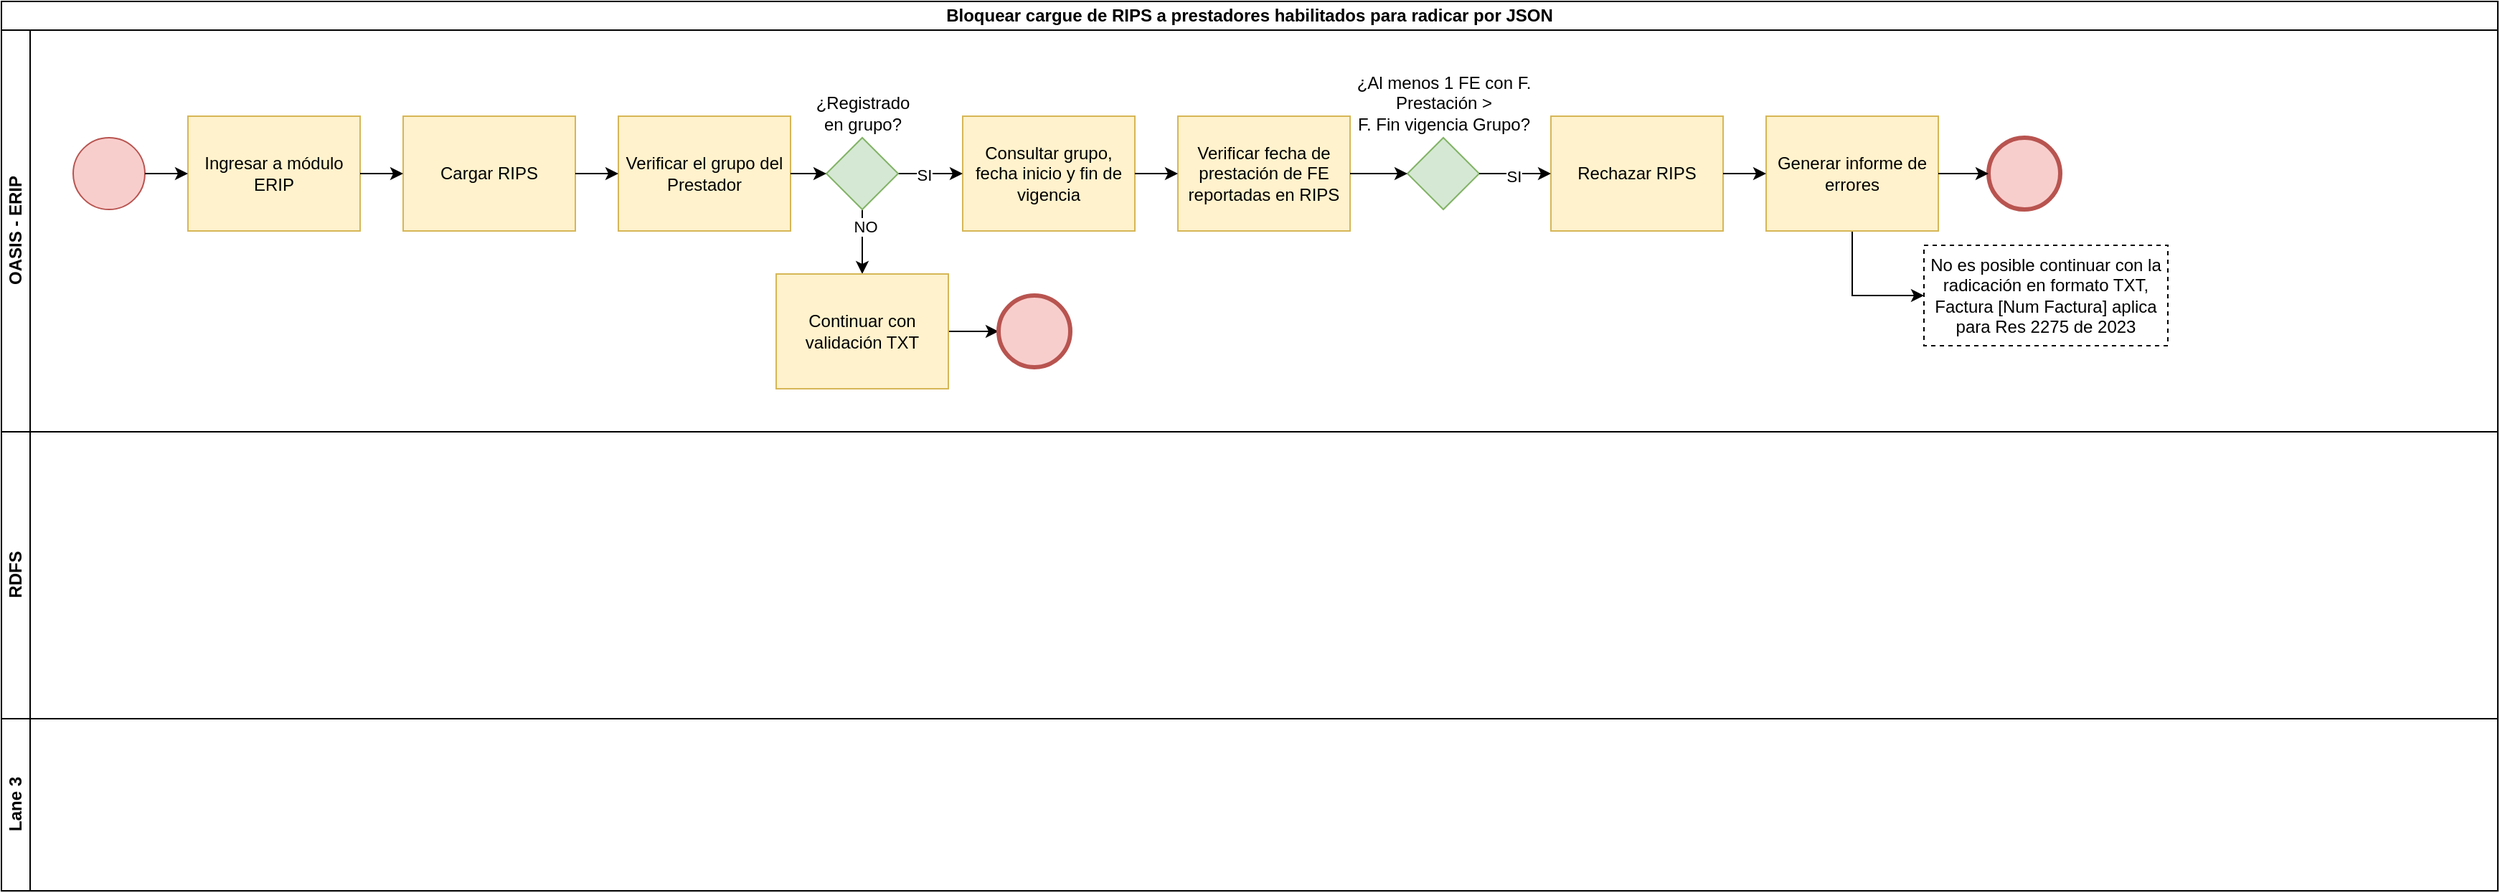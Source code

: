 <mxfile version="26.0.11">
  <diagram name="Página-1" id="IzcBNpV-TcDbyqbWDkPF">
    <mxGraphModel dx="1434" dy="746" grid="1" gridSize="10" guides="1" tooltips="1" connect="1" arrows="1" fold="1" page="1" pageScale="1" pageWidth="2910" pageHeight="1030" math="0" shadow="0">
      <root>
        <mxCell id="0" />
        <mxCell id="1" parent="0" />
        <mxCell id="76ABHnYeCyXwxMc0oEed-1" value="Bloquear cargue de RIPS a prestadores habilitados para radicar por JSON" style="swimlane;html=1;childLayout=stackLayout;resizeParent=1;resizeParentMax=0;horizontal=1;startSize=20;horizontalStack=0;whiteSpace=wrap;" vertex="1" parent="1">
          <mxGeometry x="130" y="80" width="1740" height="620" as="geometry" />
        </mxCell>
        <mxCell id="76ABHnYeCyXwxMc0oEed-2" value="OASIS - ERIP" style="swimlane;html=1;startSize=20;horizontal=0;" vertex="1" parent="76ABHnYeCyXwxMc0oEed-1">
          <mxGeometry y="20" width="1740" height="280" as="geometry" />
        </mxCell>
        <mxCell id="76ABHnYeCyXwxMc0oEed-5" value="" style="points=[[0.145,0.145,0],[0.5,0,0],[0.855,0.145,0],[1,0.5,0],[0.855,0.855,0],[0.5,1,0],[0.145,0.855,0],[0,0.5,0]];shape=mxgraph.bpmn.event;html=1;verticalLabelPosition=bottom;labelBackgroundColor=#ffffff;verticalAlign=top;align=center;perimeter=ellipsePerimeter;outlineConnect=0;aspect=fixed;outline=standard;symbol=general;fillColor=#f8cecc;strokeColor=#b85450;" vertex="1" parent="76ABHnYeCyXwxMc0oEed-2">
          <mxGeometry x="50" y="75" width="50" height="50" as="geometry" />
        </mxCell>
        <mxCell id="76ABHnYeCyXwxMc0oEed-7" value="Ingresar a módulo ERIP" style="points=[[0.25,0,0],[0.5,0,0],[0.75,0,0],[1,0.25,0],[1,0.5,0],[1,0.75,0],[0.75,1,0],[0.5,1,0],[0.25,1,0],[0,0.75,0],[0,0.5,0],[0,0.25,0]];shape=mxgraph.bpmn.task2;whiteSpace=wrap;rectStyle=rounded;size=10;html=1;container=1;expand=0;collapsible=0;taskMarker=user;fillColor=#fff2cc;strokeColor=#d6b656;" vertex="1" parent="76ABHnYeCyXwxMc0oEed-2">
          <mxGeometry x="130" y="60" width="120" height="80" as="geometry" />
        </mxCell>
        <mxCell id="76ABHnYeCyXwxMc0oEed-6" style="edgeStyle=orthogonalEdgeStyle;rounded=0;orthogonalLoop=1;jettySize=auto;html=1;" edge="1" parent="76ABHnYeCyXwxMc0oEed-2" source="76ABHnYeCyXwxMc0oEed-5" target="76ABHnYeCyXwxMc0oEed-7">
          <mxGeometry relative="1" as="geometry">
            <mxPoint x="170" y="100" as="targetPoint" />
          </mxGeometry>
        </mxCell>
        <mxCell id="76ABHnYeCyXwxMc0oEed-9" value="Cargar RIPS" style="points=[[0.25,0,0],[0.5,0,0],[0.75,0,0],[1,0.25,0],[1,0.5,0],[1,0.75,0],[0.75,1,0],[0.5,1,0],[0.25,1,0],[0,0.75,0],[0,0.5,0],[0,0.25,0]];shape=mxgraph.bpmn.task2;whiteSpace=wrap;rectStyle=rounded;size=10;html=1;container=1;expand=0;collapsible=0;taskMarker=user;fillColor=#fff2cc;strokeColor=#d6b656;" vertex="1" parent="76ABHnYeCyXwxMc0oEed-2">
          <mxGeometry x="280" y="60" width="120" height="80" as="geometry" />
        </mxCell>
        <mxCell id="76ABHnYeCyXwxMc0oEed-8" style="edgeStyle=orthogonalEdgeStyle;rounded=0;orthogonalLoop=1;jettySize=auto;html=1;" edge="1" parent="76ABHnYeCyXwxMc0oEed-2" source="76ABHnYeCyXwxMc0oEed-7" target="76ABHnYeCyXwxMc0oEed-9">
          <mxGeometry relative="1" as="geometry">
            <mxPoint x="300" y="100" as="targetPoint" />
          </mxGeometry>
        </mxCell>
        <mxCell id="76ABHnYeCyXwxMc0oEed-11" value="Verificar el grupo del Prestador" style="points=[[0.25,0,0],[0.5,0,0],[0.75,0,0],[1,0.25,0],[1,0.5,0],[1,0.75,0],[0.75,1,0],[0.5,1,0],[0.25,1,0],[0,0.75,0],[0,0.5,0],[0,0.25,0]];shape=mxgraph.bpmn.task2;whiteSpace=wrap;rectStyle=rounded;size=10;html=1;container=1;expand=0;collapsible=0;taskMarker=script;fillColor=#fff2cc;strokeColor=#d6b656;" vertex="1" parent="76ABHnYeCyXwxMc0oEed-2">
          <mxGeometry x="430" y="60" width="120" height="80" as="geometry" />
        </mxCell>
        <mxCell id="76ABHnYeCyXwxMc0oEed-10" style="edgeStyle=orthogonalEdgeStyle;rounded=0;orthogonalLoop=1;jettySize=auto;html=1;" edge="1" parent="76ABHnYeCyXwxMc0oEed-2" source="76ABHnYeCyXwxMc0oEed-9" target="76ABHnYeCyXwxMc0oEed-11">
          <mxGeometry relative="1" as="geometry">
            <mxPoint x="440" y="100" as="targetPoint" />
          </mxGeometry>
        </mxCell>
        <mxCell id="76ABHnYeCyXwxMc0oEed-15" value="Consultar grupo, fecha inicio y fin de vigencia" style="points=[[0.25,0,0],[0.5,0,0],[0.75,0,0],[1,0.25,0],[1,0.5,0],[1,0.75,0],[0.75,1,0],[0.5,1,0],[0.25,1,0],[0,0.75,0],[0,0.5,0],[0,0.25,0]];shape=mxgraph.bpmn.task2;whiteSpace=wrap;rectStyle=rounded;size=10;html=1;container=1;expand=0;collapsible=0;taskMarker=script;fillColor=#fff2cc;strokeColor=#d6b656;" vertex="1" parent="76ABHnYeCyXwxMc0oEed-2">
          <mxGeometry x="670" y="60" width="120" height="80" as="geometry" />
        </mxCell>
        <mxCell id="76ABHnYeCyXwxMc0oEed-22" value="Verificar fecha de prestación de FE reportadas en RIPS" style="points=[[0.25,0,0],[0.5,0,0],[0.75,0,0],[1,0.25,0],[1,0.5,0],[1,0.75,0],[0.75,1,0],[0.5,1,0],[0.25,1,0],[0,0.75,0],[0,0.5,0],[0,0.25,0]];shape=mxgraph.bpmn.task2;whiteSpace=wrap;rectStyle=rounded;size=10;html=1;container=1;expand=0;collapsible=0;taskMarker=script;fillColor=#fff2cc;strokeColor=#d6b656;" vertex="1" parent="76ABHnYeCyXwxMc0oEed-2">
          <mxGeometry x="820" y="60" width="120" height="80" as="geometry" />
        </mxCell>
        <mxCell id="76ABHnYeCyXwxMc0oEed-21" style="edgeStyle=orthogonalEdgeStyle;rounded=0;orthogonalLoop=1;jettySize=auto;html=1;" edge="1" parent="76ABHnYeCyXwxMc0oEed-2" source="76ABHnYeCyXwxMc0oEed-15" target="76ABHnYeCyXwxMc0oEed-22">
          <mxGeometry relative="1" as="geometry">
            <mxPoint x="860" y="100" as="targetPoint" />
          </mxGeometry>
        </mxCell>
        <mxCell id="76ABHnYeCyXwxMc0oEed-25" value="¿Al menos 1 FE con F. &lt;br&gt;Prestación &amp;gt; &lt;br&gt;F. Fin vigencia Grupo?" style="points=[[0.25,0.25,0],[0.5,0,0],[0.75,0.25,0],[1,0.5,0],[0.75,0.75,0],[0.5,1,0],[0.25,0.75,0],[0,0.5,0]];shape=mxgraph.bpmn.gateway2;html=1;verticalLabelPosition=top;labelBackgroundColor=#ffffff;verticalAlign=bottom;align=center;perimeter=rhombusPerimeter;outlineConnect=0;outline=none;symbol=none;fillColor=#d5e8d4;strokeColor=#82b366;labelPosition=center;" vertex="1" parent="76ABHnYeCyXwxMc0oEed-2">
          <mxGeometry x="980" y="75" width="50" height="50" as="geometry" />
        </mxCell>
        <mxCell id="76ABHnYeCyXwxMc0oEed-24" style="edgeStyle=orthogonalEdgeStyle;rounded=0;orthogonalLoop=1;jettySize=auto;html=1;" edge="1" parent="76ABHnYeCyXwxMc0oEed-2" source="76ABHnYeCyXwxMc0oEed-22" target="76ABHnYeCyXwxMc0oEed-25">
          <mxGeometry relative="1" as="geometry">
            <mxPoint x="990" y="100" as="targetPoint" />
          </mxGeometry>
        </mxCell>
        <mxCell id="76ABHnYeCyXwxMc0oEed-27" value="Rechazar RIPS" style="points=[[0.25,0,0],[0.5,0,0],[0.75,0,0],[1,0.25,0],[1,0.5,0],[1,0.75,0],[0.75,1,0],[0.5,1,0],[0.25,1,0],[0,0.75,0],[0,0.5,0],[0,0.25,0]];shape=mxgraph.bpmn.task2;whiteSpace=wrap;rectStyle=rounded;size=10;html=1;container=1;expand=0;collapsible=0;taskMarker=script;fillColor=#fff2cc;strokeColor=#d6b656;" vertex="1" parent="76ABHnYeCyXwxMc0oEed-2">
          <mxGeometry x="1080" y="60" width="120" height="80" as="geometry" />
        </mxCell>
        <mxCell id="76ABHnYeCyXwxMc0oEed-26" style="edgeStyle=orthogonalEdgeStyle;rounded=0;orthogonalLoop=1;jettySize=auto;html=1;" edge="1" parent="76ABHnYeCyXwxMc0oEed-2" source="76ABHnYeCyXwxMc0oEed-25" target="76ABHnYeCyXwxMc0oEed-27">
          <mxGeometry relative="1" as="geometry">
            <mxPoint x="1100" y="100" as="targetPoint" />
          </mxGeometry>
        </mxCell>
        <mxCell id="76ABHnYeCyXwxMc0oEed-28" value="SI" style="edgeLabel;html=1;align=center;verticalAlign=middle;resizable=0;points=[];" vertex="1" connectable="0" parent="76ABHnYeCyXwxMc0oEed-26">
          <mxGeometry x="-0.04" y="-2" relative="1" as="geometry">
            <mxPoint as="offset" />
          </mxGeometry>
        </mxCell>
        <mxCell id="76ABHnYeCyXwxMc0oEed-34" style="edgeStyle=orthogonalEdgeStyle;rounded=0;orthogonalLoop=1;jettySize=auto;html=1;entryX=0;entryY=0.5;entryDx=0;entryDy=0;" edge="1" parent="76ABHnYeCyXwxMc0oEed-2" source="76ABHnYeCyXwxMc0oEed-30" target="76ABHnYeCyXwxMc0oEed-33">
          <mxGeometry relative="1" as="geometry" />
        </mxCell>
        <mxCell id="76ABHnYeCyXwxMc0oEed-30" value="Generar informe de errores" style="points=[[0.25,0,0],[0.5,0,0],[0.75,0,0],[1,0.25,0],[1,0.5,0],[1,0.75,0],[0.75,1,0],[0.5,1,0],[0.25,1,0],[0,0.75,0],[0,0.5,0],[0,0.25,0]];shape=mxgraph.bpmn.task2;whiteSpace=wrap;rectStyle=rounded;size=10;html=1;container=1;expand=0;collapsible=0;taskMarker=script;fillColor=#fff2cc;strokeColor=#d6b656;" vertex="1" parent="76ABHnYeCyXwxMc0oEed-2">
          <mxGeometry x="1230" y="60" width="120" height="80" as="geometry" />
        </mxCell>
        <mxCell id="76ABHnYeCyXwxMc0oEed-29" style="edgeStyle=orthogonalEdgeStyle;rounded=0;orthogonalLoop=1;jettySize=auto;html=1;" edge="1" parent="76ABHnYeCyXwxMc0oEed-2" source="76ABHnYeCyXwxMc0oEed-27" target="76ABHnYeCyXwxMc0oEed-30">
          <mxGeometry relative="1" as="geometry">
            <mxPoint x="1250" y="100" as="targetPoint" />
          </mxGeometry>
        </mxCell>
        <mxCell id="76ABHnYeCyXwxMc0oEed-33" value="No es posible continuar con la radicación en formato TXT, Factura [Num Factura] aplica para Res 2275 de 2023" style="text;html=1;align=center;verticalAlign=middle;whiteSpace=wrap;rounded=0;dashed=1;strokeColor=default;" vertex="1" parent="76ABHnYeCyXwxMc0oEed-2">
          <mxGeometry x="1340" y="150" width="170" height="70" as="geometry" />
        </mxCell>
        <mxCell id="76ABHnYeCyXwxMc0oEed-3" value="RDFS" style="swimlane;html=1;startSize=20;horizontal=0;" vertex="1" parent="76ABHnYeCyXwxMc0oEed-1">
          <mxGeometry y="300" width="1740" height="200" as="geometry" />
        </mxCell>
        <mxCell id="76ABHnYeCyXwxMc0oEed-4" value="Lane 3" style="swimlane;html=1;startSize=20;horizontal=0;" vertex="1" parent="76ABHnYeCyXwxMc0oEed-1">
          <mxGeometry y="500" width="1740" height="120" as="geometry" />
        </mxCell>
        <mxCell id="76ABHnYeCyXwxMc0oEed-14" style="edgeStyle=orthogonalEdgeStyle;rounded=0;orthogonalLoop=1;jettySize=auto;html=1;" edge="1" parent="1" source="76ABHnYeCyXwxMc0oEed-13" target="76ABHnYeCyXwxMc0oEed-15">
          <mxGeometry relative="1" as="geometry">
            <mxPoint x="830" y="200" as="targetPoint" />
          </mxGeometry>
        </mxCell>
        <mxCell id="76ABHnYeCyXwxMc0oEed-16" value="SI" style="edgeLabel;html=1;align=center;verticalAlign=middle;resizable=0;points=[];" vertex="1" connectable="0" parent="76ABHnYeCyXwxMc0oEed-14">
          <mxGeometry x="-0.2" y="-1" relative="1" as="geometry">
            <mxPoint as="offset" />
          </mxGeometry>
        </mxCell>
        <mxCell id="76ABHnYeCyXwxMc0oEed-17" style="edgeStyle=orthogonalEdgeStyle;rounded=0;orthogonalLoop=1;jettySize=auto;html=1;" edge="1" parent="1" source="76ABHnYeCyXwxMc0oEed-13" target="76ABHnYeCyXwxMc0oEed-18">
          <mxGeometry relative="1" as="geometry">
            <mxPoint x="730" y="310" as="targetPoint" />
          </mxGeometry>
        </mxCell>
        <mxCell id="76ABHnYeCyXwxMc0oEed-23" value="NO" style="edgeLabel;html=1;align=center;verticalAlign=middle;resizable=0;points=[];" vertex="1" connectable="0" parent="76ABHnYeCyXwxMc0oEed-17">
          <mxGeometry x="-0.467" y="2" relative="1" as="geometry">
            <mxPoint as="offset" />
          </mxGeometry>
        </mxCell>
        <mxCell id="76ABHnYeCyXwxMc0oEed-13" value="¿Registrado &lt;br&gt;en grupo?" style="points=[[0.25,0.25,0],[0.5,0,0],[0.75,0.25,0],[1,0.5,0],[0.75,0.75,0],[0.5,1,0],[0.25,0.75,0],[0,0.5,0]];shape=mxgraph.bpmn.gateway2;html=1;verticalLabelPosition=top;labelBackgroundColor=#ffffff;verticalAlign=bottom;align=center;perimeter=rhombusPerimeter;outlineConnect=0;outline=none;symbol=none;fillColor=#d5e8d4;strokeColor=#82b366;labelPosition=center;" vertex="1" parent="1">
          <mxGeometry x="705" y="175" width="50" height="50" as="geometry" />
        </mxCell>
        <mxCell id="76ABHnYeCyXwxMc0oEed-12" style="edgeStyle=orthogonalEdgeStyle;rounded=0;orthogonalLoop=1;jettySize=auto;html=1;" edge="1" parent="1" source="76ABHnYeCyXwxMc0oEed-11" target="76ABHnYeCyXwxMc0oEed-13">
          <mxGeometry relative="1" as="geometry">
            <mxPoint x="730" y="200" as="targetPoint" />
          </mxGeometry>
        </mxCell>
        <mxCell id="76ABHnYeCyXwxMc0oEed-19" style="edgeStyle=orthogonalEdgeStyle;rounded=0;orthogonalLoop=1;jettySize=auto;html=1;" edge="1" parent="1" source="76ABHnYeCyXwxMc0oEed-18" target="76ABHnYeCyXwxMc0oEed-20">
          <mxGeometry relative="1" as="geometry">
            <mxPoint x="850" y="310" as="targetPoint" />
          </mxGeometry>
        </mxCell>
        <mxCell id="76ABHnYeCyXwxMc0oEed-18" value="Continuar con validación TXT" style="points=[[0.25,0,0],[0.5,0,0],[0.75,0,0],[1,0.25,0],[1,0.5,0],[1,0.75,0],[0.75,1,0],[0.5,1,0],[0.25,1,0],[0,0.75,0],[0,0.5,0],[0,0.25,0]];shape=mxgraph.bpmn.task2;whiteSpace=wrap;rectStyle=rounded;size=10;html=1;container=1;expand=0;collapsible=0;taskMarker=script;fillColor=#fff2cc;strokeColor=#d6b656;" vertex="1" parent="1">
          <mxGeometry x="670" y="270" width="120" height="80" as="geometry" />
        </mxCell>
        <mxCell id="76ABHnYeCyXwxMc0oEed-20" value="" style="points=[[0.145,0.145,0],[0.5,0,0],[0.855,0.145,0],[1,0.5,0],[0.855,0.855,0],[0.5,1,0],[0.145,0.855,0],[0,0.5,0]];shape=mxgraph.bpmn.event;html=1;verticalLabelPosition=bottom;labelBackgroundColor=#ffffff;verticalAlign=top;align=center;perimeter=ellipsePerimeter;outlineConnect=0;aspect=fixed;outline=end;symbol=terminate2;fillColor=#f8cecc;strokeColor=#b85450;" vertex="1" parent="1">
          <mxGeometry x="825" y="285" width="50" height="50" as="geometry" />
        </mxCell>
        <mxCell id="76ABHnYeCyXwxMc0oEed-32" value="" style="points=[[0.145,0.145,0],[0.5,0,0],[0.855,0.145,0],[1,0.5,0],[0.855,0.855,0],[0.5,1,0],[0.145,0.855,0],[0,0.5,0]];shape=mxgraph.bpmn.event;html=1;verticalLabelPosition=bottom;labelBackgroundColor=#ffffff;verticalAlign=top;align=center;perimeter=ellipsePerimeter;outlineConnect=0;aspect=fixed;outline=end;symbol=terminate2;fillColor=#f8cecc;strokeColor=#b85450;" vertex="1" parent="1">
          <mxGeometry x="1515" y="175" width="50" height="50" as="geometry" />
        </mxCell>
        <mxCell id="76ABHnYeCyXwxMc0oEed-31" style="edgeStyle=orthogonalEdgeStyle;rounded=0;orthogonalLoop=1;jettySize=auto;html=1;" edge="1" parent="1" source="76ABHnYeCyXwxMc0oEed-30" target="76ABHnYeCyXwxMc0oEed-32">
          <mxGeometry relative="1" as="geometry">
            <mxPoint x="1540" y="200" as="targetPoint" />
          </mxGeometry>
        </mxCell>
      </root>
    </mxGraphModel>
  </diagram>
</mxfile>
